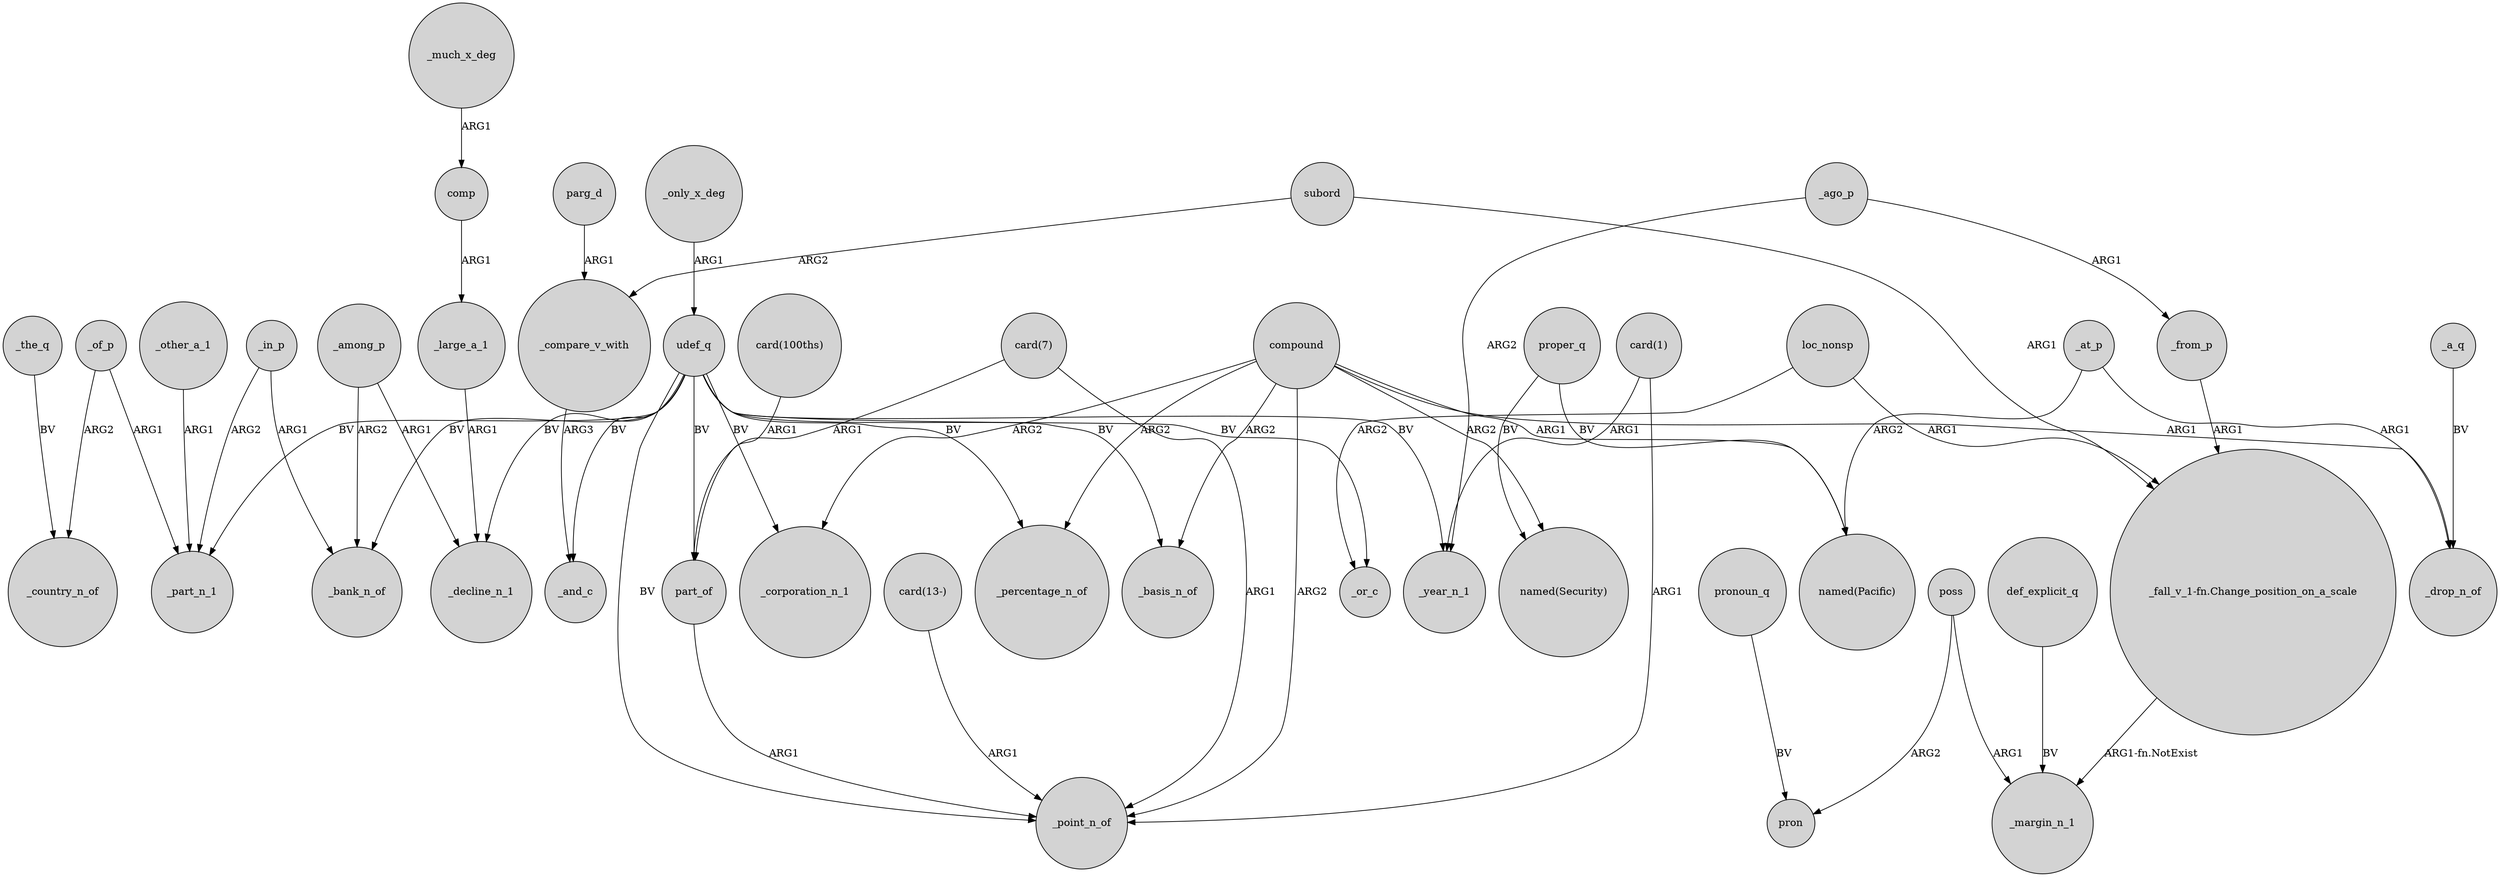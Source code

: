 digraph {
	node [shape=circle style=filled]
	_of_p -> _country_n_of [label=ARG2]
	_only_x_deg -> udef_q [label=ARG1]
	_among_p -> _decline_n_1 [label=ARG1]
	udef_q -> part_of [label=BV]
	poss -> _margin_n_1 [label=ARG1]
	poss -> pron [label=ARG2]
	part_of -> _point_n_of [label=ARG1]
	_in_p -> _part_n_1 [label=ARG2]
	_from_p -> "_fall_v_1-fn.Change_position_on_a_scale" [label=ARG1]
	"card(13-)" -> _point_n_of [label=ARG1]
	_among_p -> _bank_n_of [label=ARG2]
	_at_p -> "named(Pacific)" [label=ARG2]
	comp -> _large_a_1 [label=ARG1]
	"card(7)" -> _point_n_of [label=ARG1]
	compound -> _percentage_n_of [label=ARG2]
	"_fall_v_1-fn.Change_position_on_a_scale" -> _margin_n_1 [label="ARG1-fn.NotExist"]
	compound -> _corporation_n_1 [label=ARG2]
	"card(7)" -> part_of [label=ARG1]
	_a_q -> _drop_n_of [label=BV]
	parg_d -> _compare_v_with [label=ARG1]
	compound -> _drop_n_of [label=ARG1]
	compound -> "named(Security)" [label=ARG2]
	loc_nonsp -> "_fall_v_1-fn.Change_position_on_a_scale" [label=ARG1]
	udef_q -> _or_c [label=BV]
	_of_p -> _part_n_1 [label=ARG1]
	def_explicit_q -> _margin_n_1 [label=BV]
	pronoun_q -> pron [label=BV]
	_ago_p -> _year_n_1 [label=ARG2]
	udef_q -> _corporation_n_1 [label=BV]
	_the_q -> _country_n_of [label=BV]
	_in_p -> _bank_n_of [label=ARG1]
	compound -> _point_n_of [label=ARG2]
	subord -> "_fall_v_1-fn.Change_position_on_a_scale" [label=ARG1]
	"card(1)" -> _point_n_of [label=ARG1]
	_compare_v_with -> _and_c [label=ARG3]
	_ago_p -> _from_p [label=ARG1]
	_other_a_1 -> _part_n_1 [label=ARG1]
	udef_q -> _decline_n_1 [label=BV]
	udef_q -> _percentage_n_of [label=BV]
	"card(100ths)" -> part_of [label=ARG1]
	udef_q -> _part_n_1 [label=BV]
	compound -> _basis_n_of [label=ARG2]
	"card(1)" -> _year_n_1 [label=ARG1]
	udef_q -> _basis_n_of [label=BV]
	subord -> _compare_v_with [label=ARG2]
	proper_q -> "named(Security)" [label=BV]
	udef_q -> _year_n_1 [label=BV]
	_large_a_1 -> _decline_n_1 [label=ARG1]
	proper_q -> "named(Pacific)" [label=BV]
	_much_x_deg -> comp [label=ARG1]
	loc_nonsp -> _or_c [label=ARG2]
	udef_q -> _and_c [label=BV]
	compound -> "named(Pacific)" [label=ARG1]
	_at_p -> _drop_n_of [label=ARG1]
	udef_q -> _bank_n_of [label=BV]
	udef_q -> _point_n_of [label=BV]
}

